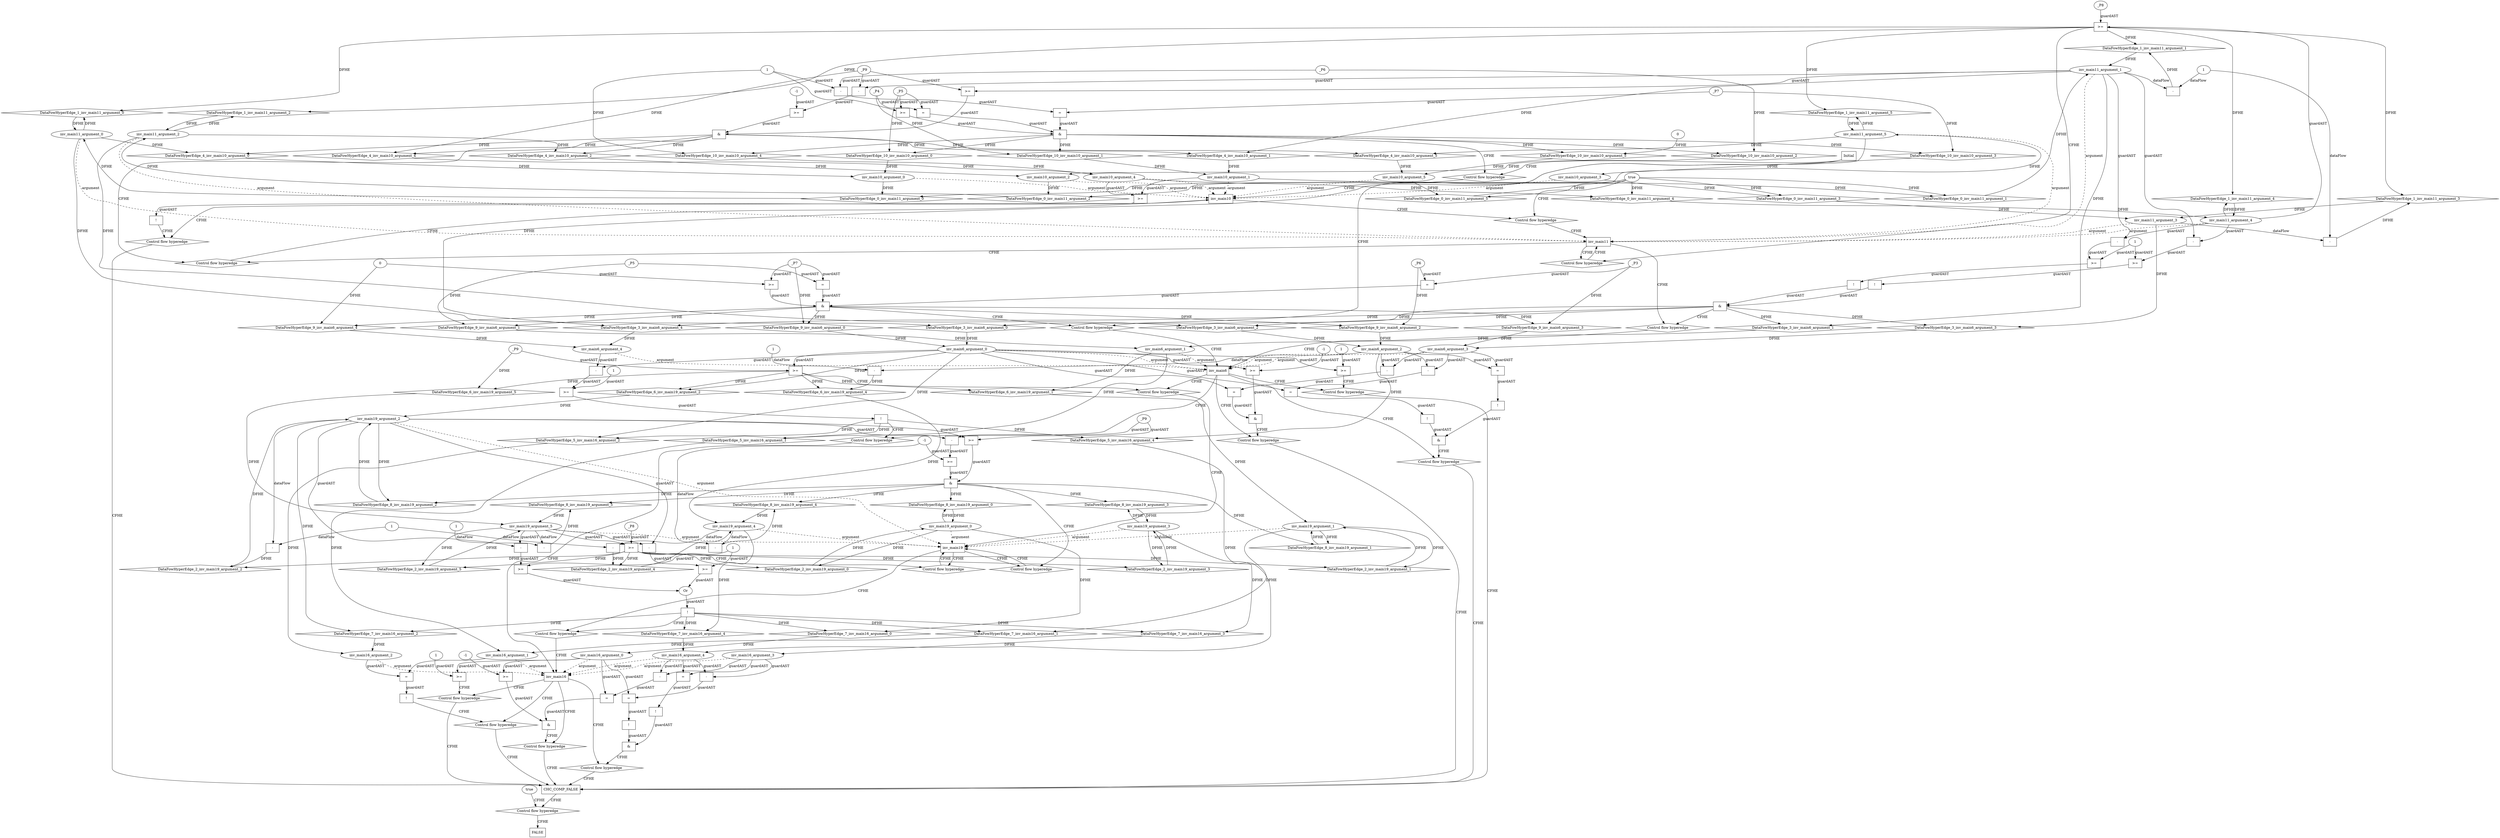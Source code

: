 digraph dag {
"CHC_COMP_FALSE" [label="CHC_COMP_FALSE" nodeName="CHC_COMP_FALSE" class=CONTROL  shape="rect"];
"inv_main10" [label="inv_main10" nodeName="inv_main10" class=CONTROL  shape="rect"];
"inv_main11" [label="inv_main11" nodeName="inv_main11" class=CONTROL  shape="rect"];
"inv_main16" [label="inv_main16" nodeName="inv_main16" class=CONTROL  shape="rect"];
"inv_main19" [label="inv_main19" nodeName="inv_main19" class=CONTROL  shape="rect"];
"inv_main6" [label="inv_main6" nodeName="inv_main6" class=CONTROL  shape="rect"];
FALSE [label="FALSE" nodeName=FALSE class=CONTROL  shape="rect"];
Initial [label="Initial" nodeName=Initial class=CONTROL  shape="rect"];
ControlFowHyperEdge_0 [label="Control flow hyperedge" nodeName=ControlFowHyperEdge_0 class=controlFlowHyperEdge shape="diamond"];
"inv_main10" -> ControlFowHyperEdge_0 [label="CFHE"]
ControlFowHyperEdge_0 -> "inv_main11" [label="CFHE"]
ControlFowHyperEdge_1 [label="Control flow hyperedge" nodeName=ControlFowHyperEdge_1 class=controlFlowHyperEdge shape="diamond"];
"inv_main11" -> ControlFowHyperEdge_1 [label="CFHE"]
ControlFowHyperEdge_1 -> "inv_main11" [label="CFHE"]
ControlFowHyperEdge_2 [label="Control flow hyperedge" nodeName=ControlFowHyperEdge_2 class=controlFlowHyperEdge shape="diamond"];
"inv_main19" -> ControlFowHyperEdge_2 [label="CFHE"]
ControlFowHyperEdge_2 -> "inv_main19" [label="CFHE"]
ControlFowHyperEdge_3 [label="Control flow hyperedge" nodeName=ControlFowHyperEdge_3 class=controlFlowHyperEdge shape="diamond"];
"inv_main11" -> ControlFowHyperEdge_3 [label="CFHE"]
ControlFowHyperEdge_3 -> "inv_main6" [label="CFHE"]
ControlFowHyperEdge_4 [label="Control flow hyperedge" nodeName=ControlFowHyperEdge_4 class=controlFlowHyperEdge shape="diamond"];
"inv_main11" -> ControlFowHyperEdge_4 [label="CFHE"]
ControlFowHyperEdge_4 -> "inv_main10" [label="CFHE"]
ControlFowHyperEdge_5 [label="Control flow hyperedge" nodeName=ControlFowHyperEdge_5 class=controlFlowHyperEdge shape="diamond"];
"inv_main6" -> ControlFowHyperEdge_5 [label="CFHE"]
ControlFowHyperEdge_5 -> "inv_main16" [label="CFHE"]
ControlFowHyperEdge_6 [label="Control flow hyperedge" nodeName=ControlFowHyperEdge_6 class=controlFlowHyperEdge shape="diamond"];
"inv_main6" -> ControlFowHyperEdge_6 [label="CFHE"]
ControlFowHyperEdge_6 -> "inv_main19" [label="CFHE"]
ControlFowHyperEdge_7 [label="Control flow hyperedge" nodeName=ControlFowHyperEdge_7 class=controlFlowHyperEdge shape="diamond"];
"inv_main19" -> ControlFowHyperEdge_7 [label="CFHE"]
ControlFowHyperEdge_7 -> "inv_main16" [label="CFHE"]
ControlFowHyperEdge_8 [label="Control flow hyperedge" nodeName=ControlFowHyperEdge_8 class=controlFlowHyperEdge shape="diamond"];
"inv_main19" -> ControlFowHyperEdge_8 [label="CFHE"]
ControlFowHyperEdge_8 -> "inv_main19" [label="CFHE"]
ControlFowHyperEdge_9 [label="Control flow hyperedge" nodeName=ControlFowHyperEdge_9 class=controlFlowHyperEdge shape="diamond"];
"Initial" -> ControlFowHyperEdge_9 [label="CFHE"]
ControlFowHyperEdge_9 -> "inv_main6" [label="CFHE"]
ControlFowHyperEdge_10 [label="Control flow hyperedge" nodeName=ControlFowHyperEdge_10 class=controlFlowHyperEdge shape="diamond"];
"Initial" -> ControlFowHyperEdge_10 [label="CFHE"]
ControlFowHyperEdge_10 -> "inv_main10" [label="CFHE"]
ControlFowHyperEdge_11 [label="Control flow hyperedge" nodeName=ControlFowHyperEdge_11 class=controlFlowHyperEdge shape="diamond"];
"inv_main10" -> ControlFowHyperEdge_11 [label="CFHE"]
ControlFowHyperEdge_11 -> "CHC_COMP_FALSE" [label="CFHE"]
ControlFowHyperEdge_12 [label="Control flow hyperedge" nodeName=ControlFowHyperEdge_12 class=controlFlowHyperEdge shape="diamond"];
"inv_main6" -> ControlFowHyperEdge_12 [label="CFHE"]
ControlFowHyperEdge_12 -> "CHC_COMP_FALSE" [label="CFHE"]
ControlFowHyperEdge_13 [label="Control flow hyperedge" nodeName=ControlFowHyperEdge_13 class=controlFlowHyperEdge shape="diamond"];
"inv_main6" -> ControlFowHyperEdge_13 [label="CFHE"]
ControlFowHyperEdge_13 -> "CHC_COMP_FALSE" [label="CFHE"]
ControlFowHyperEdge_14 [label="Control flow hyperedge" nodeName=ControlFowHyperEdge_14 class=controlFlowHyperEdge shape="diamond"];
"inv_main6" -> ControlFowHyperEdge_14 [label="CFHE"]
ControlFowHyperEdge_14 -> "CHC_COMP_FALSE" [label="CFHE"]
ControlFowHyperEdge_15 [label="Control flow hyperedge" nodeName=ControlFowHyperEdge_15 class=controlFlowHyperEdge shape="diamond"];
"inv_main16" -> ControlFowHyperEdge_15 [label="CFHE"]
ControlFowHyperEdge_15 -> "CHC_COMP_FALSE" [label="CFHE"]
ControlFowHyperEdge_16 [label="Control flow hyperedge" nodeName=ControlFowHyperEdge_16 class=controlFlowHyperEdge shape="diamond"];
"inv_main16" -> ControlFowHyperEdge_16 [label="CFHE"]
ControlFowHyperEdge_16 -> "CHC_COMP_FALSE" [label="CFHE"]
ControlFowHyperEdge_17 [label="Control flow hyperedge" nodeName=ControlFowHyperEdge_17 class=controlFlowHyperEdge shape="diamond"];
"inv_main16" -> ControlFowHyperEdge_17 [label="CFHE"]
ControlFowHyperEdge_17 -> "CHC_COMP_FALSE" [label="CFHE"]
ControlFowHyperEdge_18 [label="Control flow hyperedge" nodeName=ControlFowHyperEdge_18 class=controlFlowHyperEdge shape="diamond"];
"inv_main16" -> ControlFowHyperEdge_18 [label="CFHE"]
ControlFowHyperEdge_18 -> "CHC_COMP_FALSE" [label="CFHE"]
ControlFowHyperEdge_19 [label="Control flow hyperedge" nodeName=ControlFowHyperEdge_19 class=controlFlowHyperEdge shape="diamond"];
"CHC_COMP_FALSE" -> ControlFowHyperEdge_19 [label="CFHE"]
ControlFowHyperEdge_19 -> "FALSE" [label="CFHE"]
"inv_main11_argument_0" [label="inv_main11_argument_0" nodeName=argument0 class=argument  head="inv_main11" shape="oval"];
"inv_main11_argument_0" -> "inv_main11"[label="argument" style="dashed"]
"inv_main11_argument_1" [label="inv_main11_argument_1" nodeName=argument1 class=argument  head="inv_main11" shape="oval"];
"inv_main11_argument_1" -> "inv_main11"[label="argument" style="dashed"]
"inv_main11_argument_2" [label="inv_main11_argument_2" nodeName=argument2 class=argument  head="inv_main11" shape="oval"];
"inv_main11_argument_2" -> "inv_main11"[label="argument" style="dashed"]
"inv_main11_argument_3" [label="inv_main11_argument_3" nodeName=argument3 class=argument  head="inv_main11" shape="oval"];
"inv_main11_argument_3" -> "inv_main11"[label="argument" style="dashed"]
"inv_main11_argument_4" [label="inv_main11_argument_4" nodeName=argument4 class=argument  head="inv_main11" shape="oval"];
"inv_main11_argument_4" -> "inv_main11"[label="argument" style="dashed"]
"inv_main11_argument_5" [label="inv_main11_argument_5" nodeName=argument5 class=argument  head="inv_main11" shape="oval"];
"inv_main11_argument_5" -> "inv_main11"[label="argument" style="dashed"]
"inv_main10_argument_0" [label="inv_main10_argument_0" nodeName=argument0 class=argument  head="inv_main10" shape="oval"];
"inv_main10_argument_0" -> "inv_main10"[label="argument" style="dashed"]
"inv_main10_argument_1" [label="inv_main10_argument_1" nodeName=argument1 class=argument  head="inv_main10" shape="oval"];
"inv_main10_argument_1" -> "inv_main10"[label="argument" style="dashed"]
"inv_main10_argument_2" [label="inv_main10_argument_2" nodeName=argument2 class=argument  head="inv_main10" shape="oval"];
"inv_main10_argument_2" -> "inv_main10"[label="argument" style="dashed"]
"inv_main10_argument_3" [label="inv_main10_argument_3" nodeName=argument3 class=argument  head="inv_main10" shape="oval"];
"inv_main10_argument_3" -> "inv_main10"[label="argument" style="dashed"]
"inv_main10_argument_4" [label="inv_main10_argument_4" nodeName=argument4 class=argument  head="inv_main10" shape="oval"];
"inv_main10_argument_4" -> "inv_main10"[label="argument" style="dashed"]
"inv_main10_argument_5" [label="inv_main10_argument_5" nodeName=argument5 class=argument  head="inv_main10" shape="oval"];
"inv_main10_argument_5" -> "inv_main10"[label="argument" style="dashed"]
"inv_main19_argument_0" [label="inv_main19_argument_0" nodeName=argument0 class=argument  head="inv_main19" shape="oval"];
"inv_main19_argument_0" -> "inv_main19"[label="argument" style="dashed"]
"inv_main19_argument_1" [label="inv_main19_argument_1" nodeName=argument1 class=argument  head="inv_main19" shape="oval"];
"inv_main19_argument_1" -> "inv_main19"[label="argument" style="dashed"]
"inv_main19_argument_2" [label="inv_main19_argument_2" nodeName=argument2 class=argument  head="inv_main19" shape="oval"];
"inv_main19_argument_2" -> "inv_main19"[label="argument" style="dashed"]
"inv_main19_argument_3" [label="inv_main19_argument_3" nodeName=argument3 class=argument  head="inv_main19" shape="oval"];
"inv_main19_argument_3" -> "inv_main19"[label="argument" style="dashed"]
"inv_main19_argument_4" [label="inv_main19_argument_4" nodeName=argument4 class=argument  head="inv_main19" shape="oval"];
"inv_main19_argument_4" -> "inv_main19"[label="argument" style="dashed"]
"inv_main19_argument_5" [label="inv_main19_argument_5" nodeName=argument5 class=argument  head="inv_main19" shape="oval"];
"inv_main19_argument_5" -> "inv_main19"[label="argument" style="dashed"]
"inv_main6_argument_0" [label="inv_main6_argument_0" nodeName=argument0 class=argument  head="inv_main6" shape="oval"];
"inv_main6_argument_0" -> "inv_main6"[label="argument" style="dashed"]
"inv_main6_argument_1" [label="inv_main6_argument_1" nodeName=argument1 class=argument  head="inv_main6" shape="oval"];
"inv_main6_argument_1" -> "inv_main6"[label="argument" style="dashed"]
"inv_main6_argument_2" [label="inv_main6_argument_2" nodeName=argument2 class=argument  head="inv_main6" shape="oval"];
"inv_main6_argument_2" -> "inv_main6"[label="argument" style="dashed"]
"inv_main6_argument_3" [label="inv_main6_argument_3" nodeName=argument3 class=argument  head="inv_main6" shape="oval"];
"inv_main6_argument_3" -> "inv_main6"[label="argument" style="dashed"]
"inv_main6_argument_4" [label="inv_main6_argument_4" nodeName=argument4 class=argument  head="inv_main6" shape="oval"];
"inv_main6_argument_4" -> "inv_main6"[label="argument" style="dashed"]
"inv_main16_argument_0" [label="inv_main16_argument_0" nodeName=argument0 class=argument  head="inv_main16" shape="oval"];
"inv_main16_argument_0" -> "inv_main16"[label="argument" style="dashed"]
"inv_main16_argument_1" [label="inv_main16_argument_1" nodeName=argument1 class=argument  head="inv_main16" shape="oval"];
"inv_main16_argument_1" -> "inv_main16"[label="argument" style="dashed"]
"inv_main16_argument_2" [label="inv_main16_argument_2" nodeName=argument2 class=argument  head="inv_main16" shape="oval"];
"inv_main16_argument_2" -> "inv_main16"[label="argument" style="dashed"]
"inv_main16_argument_3" [label="inv_main16_argument_3" nodeName=argument3 class=argument  head="inv_main16" shape="oval"];
"inv_main16_argument_3" -> "inv_main16"[label="argument" style="dashed"]
"inv_main16_argument_4" [label="inv_main16_argument_4" nodeName=argument4 class=argument  head="inv_main16" shape="oval"];
"inv_main16_argument_4" -> "inv_main16"[label="argument" style="dashed"]

"xxxinv_main11___inv_main10_0xxxguard_0_node_0" [label="true" nodeName="xxxinv_main11___inv_main10_0xxxguard_0_node_0" class=Constant ];

"xxxinv_main11___inv_main10_0xxxguard_0_node_0" -> "ControlFowHyperEdge_0" [label="CFHE"];
"xxxinv_main11___inv_main11_1xxxguard_0_node_0" [label=">=" nodeName="xxxinv_main11___inv_main11_1xxxguard_0_node_0" class=Operator  shape="rect"];
"xxxinv_main11___inv_main11_1xxxguard_0_node_2" [label="_P8" nodeName="xxxinv_main11___inv_main11_1xxxguard_0_node_2" class=symbolicConstant ];
"inv_main11_argument_4" -> "xxxinv_main11___inv_main11_1xxxguard_0_node_0"[label="guardAST"]
"xxxinv_main11___inv_main11_1xxxguard_0_node_2" -> "xxxinv_main11___inv_main11_1xxxguard_0_node_0"[label="guardAST"]

"xxxinv_main11___inv_main11_1xxxguard_0_node_0" -> "ControlFowHyperEdge_1" [label="CFHE"];
"xxxinv_main11___inv_main11_1xxxdataFlow_0_node_0" [label="-" nodeName="xxxinv_main11___inv_main11_1xxxdataFlow_0_node_0" class= Operator shape="rect"];
"xxxinv_main11___inv_main11_1xxxdataFlow_0_node_2" [label="1" nodeName="xxxinv_main11___inv_main11_1xxxdataFlow_0_node_2" class=IdealInt ];
"inv_main11_argument_1" -> "xxxinv_main11___inv_main11_1xxxdataFlow_0_node_0"[label="dataFlow"]
"xxxinv_main11___inv_main11_1xxxdataFlow_0_node_2" -> "xxxinv_main11___inv_main11_1xxxdataFlow_0_node_0"[label="dataFlow"]

"xxxinv_main11___inv_main11_1xxxdataFlow1_node_0" [label="-" nodeName="xxxinv_main11___inv_main11_1xxxdataFlow1_node_0" class= Operator shape="rect"];
"inv_main11_argument_3" -> "xxxinv_main11___inv_main11_1xxxdataFlow1_node_0"[label="dataFlow"]
"xxxinv_main11___inv_main11_1xxxdataFlow_0_node_2" -> "xxxinv_main11___inv_main11_1xxxdataFlow1_node_0"[label="dataFlow"]

"xxxinv_main19___inv_main19_2xxxguard_0_node_0" [label=">=" nodeName="xxxinv_main19___inv_main19_2xxxguard_0_node_0" class=Operator  shape="rect"];
"xxxinv_main19___inv_main19_2xxxguard_0_node_2" [label="_P8" nodeName="xxxinv_main19___inv_main19_2xxxguard_0_node_2" class=symbolicConstant ];
"inv_main19_argument_5" -> "xxxinv_main19___inv_main19_2xxxguard_0_node_0"[label="guardAST"]
"xxxinv_main19___inv_main19_2xxxguard_0_node_2" -> "xxxinv_main19___inv_main19_2xxxguard_0_node_0"[label="guardAST"]

"xxxinv_main19___inv_main19_2xxxguard_0_node_0" -> "ControlFowHyperEdge_2" [label="CFHE"];
"xxxinv_main19___inv_main19_2xxxdataFlow_0_node_0" [label="-" nodeName="xxxinv_main19___inv_main19_2xxxdataFlow_0_node_0" class= Operator shape="rect"];
"xxxinv_main19___inv_main19_2xxxdataFlow_0_node_2" [label="1" nodeName="xxxinv_main19___inv_main19_2xxxdataFlow_0_node_2" class=IdealInt ];
"inv_main19_argument_2" -> "xxxinv_main19___inv_main19_2xxxdataFlow_0_node_0"[label="dataFlow"]
"xxxinv_main19___inv_main19_2xxxdataFlow_0_node_2" -> "xxxinv_main19___inv_main19_2xxxdataFlow_0_node_0"[label="dataFlow"]

"xxxinv_main19___inv_main19_2xxxdataFlow1_node_0" [label="-" nodeName="xxxinv_main19___inv_main19_2xxxdataFlow1_node_0" class= Operator shape="rect"];
"inv_main19_argument_4" -> "xxxinv_main19___inv_main19_2xxxdataFlow1_node_0"[label="dataFlow"]
"xxxinv_main19___inv_main19_2xxxdataFlow_0_node_2" -> "xxxinv_main19___inv_main19_2xxxdataFlow1_node_0"[label="dataFlow"]

"xxxinv_main6___inv_main11_3xxx_and" [label="&" nodeName="xxxinv_main6___inv_main11_3xxx_and" class=Operator shape="rect"];
"xxxinv_main6___inv_main11_3xxxguard_0_node_0" [label="!" nodeName="xxxinv_main6___inv_main11_3xxxguard_0_node_0" class=Operator shape="rect"];
"xxxinv_main6___inv_main11_3xxxguard_0_node_1" [label=">=" nodeName="xxxinv_main6___inv_main11_3xxxguard_0_node_1" class=Operator  shape="rect"];
"xxxinv_main6___inv_main11_3xxxguard_0_node_2" [label="-" nodeName="xxxinv_main6___inv_main11_3xxxguard_0_node_2" class= Operator shape="rect"];
"xxxinv_main6___inv_main11_3xxxguard_0_node_5" [label="1" nodeName="xxxinv_main6___inv_main11_3xxxguard_0_node_5" class=IdealInt ];
"xxxinv_main6___inv_main11_3xxxguard_0_node_1" -> "xxxinv_main6___inv_main11_3xxxguard_0_node_0"[label="guardAST"]
"xxxinv_main6___inv_main11_3xxxguard_0_node_2" -> "xxxinv_main6___inv_main11_3xxxguard_0_node_1"[label="guardAST"]
"xxxinv_main6___inv_main11_3xxxguard_0_node_5" -> "xxxinv_main6___inv_main11_3xxxguard_0_node_1"[label="guardAST"]
"inv_main11_argument_1" -> "xxxinv_main6___inv_main11_3xxxguard_0_node_2"[label="guardAST"]
"inv_main11_argument_4" -> "xxxinv_main6___inv_main11_3xxxguard_0_node_2"[label="guardAST"]

"xxxinv_main6___inv_main11_3xxxguard_0_node_0" -> "xxxinv_main6___inv_main11_3xxx_and" [label="guardAST"];
"xxxinv_main6___inv_main11_3xxxguard1_node_0" [label="!" nodeName="xxxinv_main6___inv_main11_3xxxguard1_node_0" class=Operator shape="rect"];
"xxxinv_main6___inv_main11_3xxxguard1_node_1" [label=">=" nodeName="xxxinv_main6___inv_main11_3xxxguard1_node_1" class=Operator  shape="rect"];
"xxxinv_main6___inv_main11_3xxxguard1_node_2" [label="-" nodeName="xxxinv_main6___inv_main11_3xxxguard1_node_2" class= Operator shape="rect"];
"xxxinv_main6___inv_main11_3xxxguard1_node_1" -> "xxxinv_main6___inv_main11_3xxxguard1_node_0"[label="guardAST"]
"xxxinv_main6___inv_main11_3xxxguard1_node_2" -> "xxxinv_main6___inv_main11_3xxxguard1_node_1"[label="guardAST"]
"xxxinv_main6___inv_main11_3xxxguard_0_node_5" -> "xxxinv_main6___inv_main11_3xxxguard1_node_1"[label="guardAST"]
"inv_main11_argument_4" -> "xxxinv_main6___inv_main11_3xxxguard1_node_2"[label="guardAST"]
"inv_main11_argument_1" -> "xxxinv_main6___inv_main11_3xxxguard1_node_2"[label="guardAST"]

"xxxinv_main6___inv_main11_3xxxguard1_node_0" -> "xxxinv_main6___inv_main11_3xxx_and" [label="guardAST"];
"xxxinv_main6___inv_main11_3xxx_and" -> "ControlFowHyperEdge_3" [label="CFHE"];
"xxxinv_main10___inv_main11_4xxx_and" [label="&" nodeName="xxxinv_main10___inv_main11_4xxx_and" class=Operator shape="rect"];
"xxxinv_main10___inv_main11_4xxxguard_0_node_0" [label=">=" nodeName="xxxinv_main10___inv_main11_4xxxguard_0_node_0" class=Operator  shape="rect"];
"xxxinv_main10___inv_main11_4xxxguard_0_node_1" [label="-" nodeName="xxxinv_main10___inv_main11_4xxxguard_0_node_1" class= Operator shape="rect"];
"xxxinv_main10___inv_main11_4xxxguard_0_node_4" [label="-1" nodeName="xxxinv_main10___inv_main11_4xxxguard_0_node_4" class=IdealInt ];
"xxxinv_main10___inv_main11_4xxxguard_0_node_1" -> "xxxinv_main10___inv_main11_4xxxguard_0_node_0"[label="guardAST"]
"xxxinv_main10___inv_main11_4xxxguard_0_node_4" -> "xxxinv_main10___inv_main11_4xxxguard_0_node_0"[label="guardAST"]
"inv_main11_argument_1" -> "xxxinv_main10___inv_main11_4xxxguard_0_node_1"[label="guardAST"]
"xxxinv_main10___inv_main11_4xxxdataFlow_0_node_0" -> "xxxinv_main10___inv_main11_4xxxguard_0_node_1"[label="guardAST"]

"xxxinv_main10___inv_main11_4xxxguard_0_node_0" -> "xxxinv_main10___inv_main11_4xxx_and" [label="guardAST"];
"xxxinv_main10___inv_main11_4xxxguard1_node_0" [label=">=" nodeName="xxxinv_main10___inv_main11_4xxxguard1_node_0" class=Operator  shape="rect"];
"inv_main11_argument_1" -> "xxxinv_main10___inv_main11_4xxxguard1_node_0"[label="guardAST"]
"xxxinv_main10___inv_main11_4xxxdataFlow_0_node_0" -> "xxxinv_main10___inv_main11_4xxxguard1_node_0"[label="guardAST"]

"xxxinv_main10___inv_main11_4xxxguard1_node_0" -> "xxxinv_main10___inv_main11_4xxx_and" [label="guardAST"];
"xxxinv_main10___inv_main11_4xxx_and" -> "ControlFowHyperEdge_4" [label="CFHE"];
"xxxinv_main10___inv_main11_4xxxdataFlow_0_node_0" [label="_P9" nodeName="xxxinv_main10___inv_main11_4xxxdataFlow_0_node_0" class=symbolicConstant ];

"xxxinv_main16___inv_main6_5xxxguard_0_node_0" [label="!" nodeName="xxxinv_main16___inv_main6_5xxxguard_0_node_0" class=Operator shape="rect"];
"xxxinv_main16___inv_main6_5xxxguard_0_node_1" [label=">=" nodeName="xxxinv_main16___inv_main6_5xxxguard_0_node_1" class=Operator  shape="rect"];
"xxxinv_main16___inv_main6_5xxxguard_0_node_2" [label="-" nodeName="xxxinv_main16___inv_main6_5xxxguard_0_node_2" class= Operator shape="rect"];
"xxxinv_main16___inv_main6_5xxxguard_0_node_5" [label="1" nodeName="xxxinv_main16___inv_main6_5xxxguard_0_node_5" class=IdealInt ];
"xxxinv_main16___inv_main6_5xxxguard_0_node_1" -> "xxxinv_main16___inv_main6_5xxxguard_0_node_0"[label="guardAST"]
"xxxinv_main16___inv_main6_5xxxguard_0_node_2" -> "xxxinv_main16___inv_main6_5xxxguard_0_node_1"[label="guardAST"]
"xxxinv_main16___inv_main6_5xxxguard_0_node_5" -> "xxxinv_main16___inv_main6_5xxxguard_0_node_1"[label="guardAST"]
"inv_main6_argument_0" -> "xxxinv_main16___inv_main6_5xxxguard_0_node_2"[label="guardAST"]
"inv_main6_argument_4" -> "xxxinv_main16___inv_main6_5xxxguard_0_node_2"[label="guardAST"]

"xxxinv_main16___inv_main6_5xxxguard_0_node_0" -> "ControlFowHyperEdge_5" [label="CFHE"];


"xxxinv_main19___inv_main6_6xxxguard_0_node_0" [label=">=" nodeName="xxxinv_main19___inv_main6_6xxxguard_0_node_0" class=Operator  shape="rect"];
"inv_main6_argument_0" -> "xxxinv_main19___inv_main6_6xxxguard_0_node_0"[label="guardAST"]
"xxxinv_main19___inv_main6_6xxxdataFlow2_node_0" -> "xxxinv_main19___inv_main6_6xxxguard_0_node_0"[label="guardAST"]

"xxxinv_main19___inv_main6_6xxxguard_0_node_0" -> "ControlFowHyperEdge_6" [label="CFHE"];

"xxxinv_main19___inv_main6_6xxxdataFlow1_node_0" [label="-" nodeName="xxxinv_main19___inv_main6_6xxxdataFlow1_node_0" class= Operator shape="rect"];
"xxxinv_main19___inv_main6_6xxxdataFlow1_node_2" [label="1" nodeName="xxxinv_main19___inv_main6_6xxxdataFlow1_node_2" class=IdealInt ];
"inv_main6_argument_2" -> "xxxinv_main19___inv_main6_6xxxdataFlow1_node_0"[label="dataFlow"]
"xxxinv_main19___inv_main6_6xxxdataFlow1_node_2" -> "xxxinv_main19___inv_main6_6xxxdataFlow1_node_0"[label="dataFlow"]

"xxxinv_main19___inv_main6_6xxxdataFlow2_node_0" [label="_P9" nodeName="xxxinv_main19___inv_main6_6xxxdataFlow2_node_0" class=symbolicConstant ];

"xxxinv_main16___inv_main19_7xxxguard_0_node_0" [label="!" nodeName="xxxinv_main16___inv_main19_7xxxguard_0_node_0" class=Operator shape="rect"];
"xxxinv_main16___inv_main19_7xxxguard_0_node_1" [label="Or" nodeName="xxxinv_main16___inv_main19_7xxxguard_0_node_1" class=Operator ];
"xxxinv_main16___inv_main19_7xxxguard_0_node_2" [label=">=" nodeName="xxxinv_main16___inv_main19_7xxxguard_0_node_2" class=Operator  shape="rect"];
"xxxinv_main16___inv_main19_7xxxguard_0_node_3" [label="-" nodeName="xxxinv_main16___inv_main19_7xxxguard_0_node_3" class= Operator shape="rect"];
"xxxinv_main16___inv_main19_7xxxguard_0_node_6" [label="1" nodeName="xxxinv_main16___inv_main19_7xxxguard_0_node_6" class=IdealInt ];
"xxxinv_main16___inv_main19_7xxxguard_0_node_7" [label=">=" nodeName="xxxinv_main16___inv_main19_7xxxguard_0_node_7" class=Operator  shape="rect"];
"xxxinv_main16___inv_main19_7xxxguard_0_node_8" [label="-" nodeName="xxxinv_main16___inv_main19_7xxxguard_0_node_8" class= Operator shape="rect"];
"xxxinv_main16___inv_main19_7xxxguard_0_node_1" -> "xxxinv_main16___inv_main19_7xxxguard_0_node_0"[label="guardAST"]
"xxxinv_main16___inv_main19_7xxxguard_0_node_2" -> "xxxinv_main16___inv_main19_7xxxguard_0_node_1"[label="guardAST"]
"xxxinv_main16___inv_main19_7xxxguard_0_node_7" -> "xxxinv_main16___inv_main19_7xxxguard_0_node_1"[label="guardAST"]
"xxxinv_main16___inv_main19_7xxxguard_0_node_3" -> "xxxinv_main16___inv_main19_7xxxguard_0_node_2"[label="guardAST"]
"xxxinv_main16___inv_main19_7xxxguard_0_node_6" -> "xxxinv_main16___inv_main19_7xxxguard_0_node_2"[label="guardAST"]
"inv_main19_argument_2" -> "xxxinv_main16___inv_main19_7xxxguard_0_node_3"[label="guardAST"]
"inv_main19_argument_5" -> "xxxinv_main16___inv_main19_7xxxguard_0_node_3"[label="guardAST"]
"xxxinv_main16___inv_main19_7xxxguard_0_node_8" -> "xxxinv_main16___inv_main19_7xxxguard_0_node_7"[label="guardAST"]
"xxxinv_main16___inv_main19_7xxxguard_0_node_6" -> "xxxinv_main16___inv_main19_7xxxguard_0_node_7"[label="guardAST"]
"inv_main19_argument_5" -> "xxxinv_main16___inv_main19_7xxxguard_0_node_8"[label="guardAST"]
"inv_main19_argument_2" -> "xxxinv_main16___inv_main19_7xxxguard_0_node_8"[label="guardAST"]

"xxxinv_main16___inv_main19_7xxxguard_0_node_0" -> "ControlFowHyperEdge_7" [label="CFHE"];
"xxxinv_main19___inv_main19_8xxx_and" [label="&" nodeName="xxxinv_main19___inv_main19_8xxx_and" class=Operator shape="rect"];
"xxxinv_main19___inv_main19_8xxxguard_0_node_0" [label=">=" nodeName="xxxinv_main19___inv_main19_8xxxguard_0_node_0" class=Operator  shape="rect"];
"xxxinv_main19___inv_main19_8xxxguard_0_node_1" [label="-" nodeName="xxxinv_main19___inv_main19_8xxxguard_0_node_1" class= Operator shape="rect"];
"xxxinv_main19___inv_main19_8xxxguard_0_node_3" [label="_P9" nodeName="xxxinv_main19___inv_main19_8xxxguard_0_node_3" class=symbolicConstant ];
"xxxinv_main19___inv_main19_8xxxguard_0_node_1" -> "xxxinv_main19___inv_main19_8xxxguard_0_node_0"[label="guardAST"]
"xxxinv_main19___inv_main19_8xxxdataFlow1_node_2" -> "xxxinv_main19___inv_main19_8xxxguard_0_node_0"[label="guardAST"]
"inv_main19_argument_2" -> "xxxinv_main19___inv_main19_8xxxguard_0_node_1"[label="guardAST"]
"xxxinv_main19___inv_main19_8xxxguard_0_node_3" -> "xxxinv_main19___inv_main19_8xxxguard_0_node_1"[label="guardAST"]

"xxxinv_main19___inv_main19_8xxxguard_0_node_0" -> "xxxinv_main19___inv_main19_8xxx_and" [label="guardAST"];
"xxxinv_main19___inv_main19_8xxxguard1_node_0" [label=">=" nodeName="xxxinv_main19___inv_main19_8xxxguard1_node_0" class=Operator  shape="rect"];
"inv_main19_argument_2" -> "xxxinv_main19___inv_main19_8xxxguard1_node_0"[label="guardAST"]
"xxxinv_main19___inv_main19_8xxxguard_0_node_3" -> "xxxinv_main19___inv_main19_8xxxguard1_node_0"[label="guardAST"]

"xxxinv_main19___inv_main19_8xxxguard1_node_0" -> "xxxinv_main19___inv_main19_8xxx_and" [label="guardAST"];
"xxxinv_main19___inv_main19_8xxx_and" -> "ControlFowHyperEdge_8" [label="CFHE"];
"xxxinv_main19___inv_main19_8xxxdataFlow_0_node_0" [label="-" nodeName="xxxinv_main19___inv_main19_8xxxdataFlow_0_node_0" class= Operator shape="rect"];
"xxxinv_main19___inv_main19_8xxxdataFlow_0_node_2" [label="1" nodeName="xxxinv_main19___inv_main19_8xxxdataFlow_0_node_2" class=IdealInt ];
"inv_main19_argument_5" -> "xxxinv_main19___inv_main19_8xxxdataFlow_0_node_0"[label="dataFlow"]
"xxxinv_main19___inv_main19_8xxxdataFlow_0_node_2" -> "xxxinv_main19___inv_main19_8xxxdataFlow_0_node_0"[label="dataFlow"]

"xxxinv_main19___inv_main19_8xxxdataFlow1_node_0" [label="-" nodeName="xxxinv_main19___inv_main19_8xxxdataFlow1_node_0" class= Operator shape="rect"];
"xxxinv_main19___inv_main19_8xxxdataFlow1_node_2" [label="-1" nodeName="xxxinv_main19___inv_main19_8xxxdataFlow1_node_2" class=IdealInt ];
"inv_main19_argument_4" -> "xxxinv_main19___inv_main19_8xxxdataFlow1_node_0"[label="dataFlow"]
"xxxinv_main19___inv_main19_8xxxdataFlow1_node_2" -> "xxxinv_main19___inv_main19_8xxxdataFlow1_node_0"[label="dataFlow"]

"xxxinv_main6___Initial_9xxx_and" [label="&" nodeName="xxxinv_main6___Initial_9xxx_and" class=Operator shape="rect"];
"xxxinv_main6___Initial_9xxxguard_0_node_0" [label=">=" nodeName="xxxinv_main6___Initial_9xxxguard_0_node_0" class=Operator  shape="rect"];
"xxxinv_main6___Initial_9xxxdataFlow3_node_0" -> "xxxinv_main6___Initial_9xxxguard_0_node_0"[label="guardAST"]
"xxxinv_main6___Initial_9xxxdataFlow1_node_0" -> "xxxinv_main6___Initial_9xxxguard_0_node_0"[label="guardAST"]

"xxxinv_main6___Initial_9xxxguard_0_node_0" -> "xxxinv_main6___Initial_9xxx_and" [label="guardAST"];
"xxxinv_main6___Initial_9xxxguard1_node_0" [label="=" nodeName="xxxinv_main6___Initial_9xxxguard1_node_0" class=Operator  shape="rect"];
"xxxinv_main6___Initial_9xxxdataFlow2_node_0" -> "xxxinv_main6___Initial_9xxxguard1_node_0"[label="guardAST"]
"xxxinv_main6___Initial_9xxxdataFlow4_node_0" -> "xxxinv_main6___Initial_9xxxguard1_node_0"[label="guardAST"]

"xxxinv_main6___Initial_9xxxguard1_node_0" -> "xxxinv_main6___Initial_9xxx_and" [label="guardAST"];
"xxxinv_main6___Initial_9xxxguard2_node_0" [label="=" nodeName="xxxinv_main6___Initial_9xxxguard2_node_0" class=Operator  shape="rect"];
"xxxinv_main6___Initial_9xxxdataFlow_0_node_0" -> "xxxinv_main6___Initial_9xxxguard2_node_0"[label="guardAST"]
"xxxinv_main6___Initial_9xxxdataFlow1_node_0" -> "xxxinv_main6___Initial_9xxxguard2_node_0"[label="guardAST"]

"xxxinv_main6___Initial_9xxxguard2_node_0" -> "xxxinv_main6___Initial_9xxx_and" [label="guardAST"];
"xxxinv_main6___Initial_9xxx_and" -> "ControlFowHyperEdge_9" [label="CFHE"];
"xxxinv_main6___Initial_9xxxdataFlow_0_node_0" [label="_P5" nodeName="xxxinv_main6___Initial_9xxxdataFlow_0_node_0" class=symbolicConstant ];

"xxxinv_main6___Initial_9xxxdataFlow1_node_0" [label="_P7" nodeName="xxxinv_main6___Initial_9xxxdataFlow1_node_0" class=symbolicConstant ];

"xxxinv_main6___Initial_9xxxdataFlow2_node_0" [label="_P3" nodeName="xxxinv_main6___Initial_9xxxdataFlow2_node_0" class=symbolicConstant ];

"xxxinv_main6___Initial_9xxxdataFlow3_node_0" [label="0" nodeName="xxxinv_main6___Initial_9xxxdataFlow3_node_0" class=IdealInt ];

"xxxinv_main6___Initial_9xxxdataFlow4_node_0" [label="_P6" nodeName="xxxinv_main6___Initial_9xxxdataFlow4_node_0" class=symbolicConstant ];

"xxxinv_main10___Initial_10xxx_and" [label="&" nodeName="xxxinv_main10___Initial_10xxx_and" class=Operator shape="rect"];
"xxxinv_main10___Initial_10xxxguard_0_node_0" [label=">=" nodeName="xxxinv_main10___Initial_10xxxguard_0_node_0" class=Operator  shape="rect"];
"xxxinv_main10___Initial_10xxxdataFlow_0_node_0" -> "xxxinv_main10___Initial_10xxxguard_0_node_0"[label="guardAST"]
"xxxinv_main10___Initial_10xxxdataFlow4_node_0" -> "xxxinv_main10___Initial_10xxxguard_0_node_0"[label="guardAST"]

"xxxinv_main10___Initial_10xxxguard_0_node_0" -> "xxxinv_main10___Initial_10xxx_and" [label="guardAST"];
"xxxinv_main10___Initial_10xxxguard1_node_0" [label="=" nodeName="xxxinv_main10___Initial_10xxxguard1_node_0" class=Operator  shape="rect"];
"xxxinv_main10___Initial_10xxxdataFlow3_node_0" -> "xxxinv_main10___Initial_10xxxguard1_node_0"[label="guardAST"]
"xxxinv_main10___Initial_10xxxdataFlow_0_node_0" -> "xxxinv_main10___Initial_10xxxguard1_node_0"[label="guardAST"]

"xxxinv_main10___Initial_10xxxguard1_node_0" -> "xxxinv_main10___Initial_10xxx_and" [label="guardAST"];
"xxxinv_main10___Initial_10xxxguard2_node_0" [label="=" nodeName="xxxinv_main10___Initial_10xxxguard2_node_0" class=Operator  shape="rect"];
"xxxinv_main10___Initial_10xxxguard2_node_2" [label="-" nodeName="xxxinv_main10___Initial_10xxxguard2_node_2" class= Operator shape="rect"];
"xxxinv_main10___Initial_10xxxdataFlow5_node_0" -> "xxxinv_main10___Initial_10xxxguard2_node_0"[label="guardAST"]
"xxxinv_main10___Initial_10xxxguard2_node_2" -> "xxxinv_main10___Initial_10xxxguard2_node_0"[label="guardAST"]
"xxxinv_main10___Initial_10xxxdataFlow1_node_0" -> "xxxinv_main10___Initial_10xxxguard2_node_2"[label="guardAST"]
"xxxinv_main10___Initial_10xxxdataFlow4_node_0" -> "xxxinv_main10___Initial_10xxxguard2_node_2"[label="guardAST"]

"xxxinv_main10___Initial_10xxxguard2_node_0" -> "xxxinv_main10___Initial_10xxx_and" [label="guardAST"];
"xxxinv_main10___Initial_10xxx_and" -> "ControlFowHyperEdge_10" [label="CFHE"];
"xxxinv_main10___Initial_10xxxdataFlow_0_node_0" [label="_P5" nodeName="xxxinv_main10___Initial_10xxxdataFlow_0_node_0" class=symbolicConstant ];

"xxxinv_main10___Initial_10xxxdataFlow1_node_0" [label="_P6" nodeName="xxxinv_main10___Initial_10xxxdataFlow1_node_0" class=symbolicConstant ];

"xxxinv_main10___Initial_10xxxdataFlow2_node_0" [label="0" nodeName="xxxinv_main10___Initial_10xxxdataFlow2_node_0" class=IdealInt ];

"xxxinv_main10___Initial_10xxxdataFlow3_node_0" [label="_P4" nodeName="xxxinv_main10___Initial_10xxxdataFlow3_node_0" class=symbolicConstant ];

"xxxinv_main10___Initial_10xxxdataFlow4_node_0" [label="1" nodeName="xxxinv_main10___Initial_10xxxdataFlow4_node_0" class=IdealInt ];

"xxxinv_main10___Initial_10xxxdataFlow5_node_0" [label="_P7" nodeName="xxxinv_main10___Initial_10xxxdataFlow5_node_0" class=symbolicConstant ];

"xxxCHC_COMP_FALSE___inv_main10_11xxxguard_0_node_0" [label="!" nodeName="xxxCHC_COMP_FALSE___inv_main10_11xxxguard_0_node_0" class=Operator shape="rect"];
"xxxCHC_COMP_FALSE___inv_main10_11xxxguard_0_node_1" [label=">=" nodeName="xxxCHC_COMP_FALSE___inv_main10_11xxxguard_0_node_1" class=Operator  shape="rect"];
"xxxCHC_COMP_FALSE___inv_main10_11xxxguard_0_node_1" -> "xxxCHC_COMP_FALSE___inv_main10_11xxxguard_0_node_0"[label="guardAST"]
"inv_main10_argument_1" -> "xxxCHC_COMP_FALSE___inv_main10_11xxxguard_0_node_1"[label="guardAST"]
"inv_main10_argument_4" -> "xxxCHC_COMP_FALSE___inv_main10_11xxxguard_0_node_1"[label="guardAST"]

"xxxCHC_COMP_FALSE___inv_main10_11xxxguard_0_node_0" -> "ControlFowHyperEdge_11" [label="CFHE"];
"xxxCHC_COMP_FALSE___inv_main6_12xxx_and" [label="&" nodeName="xxxCHC_COMP_FALSE___inv_main6_12xxx_and" class=Operator shape="rect"];
"xxxCHC_COMP_FALSE___inv_main6_12xxxguard_0_node_0" [label="=" nodeName="xxxCHC_COMP_FALSE___inv_main6_12xxxguard_0_node_0" class=Operator  shape="rect"];
"xxxCHC_COMP_FALSE___inv_main6_12xxxguard_0_node_1" [label="-" nodeName="xxxCHC_COMP_FALSE___inv_main6_12xxxguard_0_node_1" class= Operator shape="rect"];
"xxxCHC_COMP_FALSE___inv_main6_12xxxguard_0_node_1" -> "xxxCHC_COMP_FALSE___inv_main6_12xxxguard_0_node_0"[label="guardAST"]
"inv_main6_argument_0" -> "xxxCHC_COMP_FALSE___inv_main6_12xxxguard_0_node_0"[label="guardAST"]
"inv_main6_argument_2" -> "xxxCHC_COMP_FALSE___inv_main6_12xxxguard_0_node_1"[label="guardAST"]
"inv_main6_argument_3" -> "xxxCHC_COMP_FALSE___inv_main6_12xxxguard_0_node_1"[label="guardAST"]

"xxxCHC_COMP_FALSE___inv_main6_12xxxguard_0_node_0" -> "xxxCHC_COMP_FALSE___inv_main6_12xxx_and" [label="guardAST"];
"xxxCHC_COMP_FALSE___inv_main6_12xxxguard1_node_0" [label=">=" nodeName="xxxCHC_COMP_FALSE___inv_main6_12xxxguard1_node_0" class=Operator  shape="rect"];
"xxxCHC_COMP_FALSE___inv_main6_12xxxguard1_node_1" [label="-1" nodeName="xxxCHC_COMP_FALSE___inv_main6_12xxxguard1_node_1" class=IdealInt ];
"xxxCHC_COMP_FALSE___inv_main6_12xxxguard1_node_1" -> "xxxCHC_COMP_FALSE___inv_main6_12xxxguard1_node_0"[label="guardAST"]
"inv_main6_argument_0" -> "xxxCHC_COMP_FALSE___inv_main6_12xxxguard1_node_0"[label="guardAST"]

"xxxCHC_COMP_FALSE___inv_main6_12xxxguard1_node_0" -> "xxxCHC_COMP_FALSE___inv_main6_12xxx_and" [label="guardAST"];
"xxxCHC_COMP_FALSE___inv_main6_12xxx_and" -> "ControlFowHyperEdge_12" [label="CFHE"];
"xxxCHC_COMP_FALSE___inv_main6_13xxxguard_0_node_0" [label=">=" nodeName="xxxCHC_COMP_FALSE___inv_main6_13xxxguard_0_node_0" class=Operator  shape="rect"];
"xxxCHC_COMP_FALSE___inv_main6_13xxxguard_0_node_2" [label="1" nodeName="xxxCHC_COMP_FALSE___inv_main6_13xxxguard_0_node_2" class=IdealInt ];
"inv_main6_argument_0" -> "xxxCHC_COMP_FALSE___inv_main6_13xxxguard_0_node_0"[label="guardAST"]
"xxxCHC_COMP_FALSE___inv_main6_13xxxguard_0_node_2" -> "xxxCHC_COMP_FALSE___inv_main6_13xxxguard_0_node_0"[label="guardAST"]

"xxxCHC_COMP_FALSE___inv_main6_13xxxguard_0_node_0" -> "ControlFowHyperEdge_13" [label="CFHE"];
"xxxCHC_COMP_FALSE___inv_main6_14xxx_and" [label="&" nodeName="xxxCHC_COMP_FALSE___inv_main6_14xxx_and" class=Operator shape="rect"];
"xxxCHC_COMP_FALSE___inv_main6_14xxxguard_0_node_0" [label="!" nodeName="xxxCHC_COMP_FALSE___inv_main6_14xxxguard_0_node_0" class=Operator shape="rect"];
"xxxCHC_COMP_FALSE___inv_main6_14xxxguard_0_node_1" [label="=" nodeName="xxxCHC_COMP_FALSE___inv_main6_14xxxguard_0_node_1" class=Operator  shape="rect"];
"xxxCHC_COMP_FALSE___inv_main6_14xxxguard_0_node_2" [label="-" nodeName="xxxCHC_COMP_FALSE___inv_main6_14xxxguard_0_node_2" class= Operator shape="rect"];
"xxxCHC_COMP_FALSE___inv_main6_14xxxguard_0_node_1" -> "xxxCHC_COMP_FALSE___inv_main6_14xxxguard_0_node_0"[label="guardAST"]
"xxxCHC_COMP_FALSE___inv_main6_14xxxguard_0_node_2" -> "xxxCHC_COMP_FALSE___inv_main6_14xxxguard_0_node_1"[label="guardAST"]
"inv_main6_argument_0" -> "xxxCHC_COMP_FALSE___inv_main6_14xxxguard_0_node_1"[label="guardAST"]
"inv_main6_argument_2" -> "xxxCHC_COMP_FALSE___inv_main6_14xxxguard_0_node_2"[label="guardAST"]
"inv_main6_argument_3" -> "xxxCHC_COMP_FALSE___inv_main6_14xxxguard_0_node_2"[label="guardAST"]

"xxxCHC_COMP_FALSE___inv_main6_14xxxguard_0_node_0" -> "xxxCHC_COMP_FALSE___inv_main6_14xxx_and" [label="guardAST"];
"xxxCHC_COMP_FALSE___inv_main6_14xxxguard1_node_0" [label="!" nodeName="xxxCHC_COMP_FALSE___inv_main6_14xxxguard1_node_0" class=Operator shape="rect"];
"xxxCHC_COMP_FALSE___inv_main6_14xxxguard1_node_1" [label="=" nodeName="xxxCHC_COMP_FALSE___inv_main6_14xxxguard1_node_1" class=Operator  shape="rect"];
"xxxCHC_COMP_FALSE___inv_main6_14xxxguard1_node_1" -> "xxxCHC_COMP_FALSE___inv_main6_14xxxguard1_node_0"[label="guardAST"]
"inv_main6_argument_2" -> "xxxCHC_COMP_FALSE___inv_main6_14xxxguard1_node_1"[label="guardAST"]
"inv_main6_argument_3" -> "xxxCHC_COMP_FALSE___inv_main6_14xxxguard1_node_1"[label="guardAST"]

"xxxCHC_COMP_FALSE___inv_main6_14xxxguard1_node_0" -> "xxxCHC_COMP_FALSE___inv_main6_14xxx_and" [label="guardAST"];
"xxxCHC_COMP_FALSE___inv_main6_14xxx_and" -> "ControlFowHyperEdge_14" [label="CFHE"];
"xxxCHC_COMP_FALSE___inv_main16_15xxx_and" [label="&" nodeName="xxxCHC_COMP_FALSE___inv_main16_15xxx_and" class=Operator shape="rect"];
"xxxCHC_COMP_FALSE___inv_main16_15xxxguard_0_node_0" [label="=" nodeName="xxxCHC_COMP_FALSE___inv_main16_15xxxguard_0_node_0" class=Operator  shape="rect"];
"xxxCHC_COMP_FALSE___inv_main16_15xxxguard_0_node_1" [label="-" nodeName="xxxCHC_COMP_FALSE___inv_main16_15xxxguard_0_node_1" class= Operator shape="rect"];
"xxxCHC_COMP_FALSE___inv_main16_15xxxguard_0_node_1" -> "xxxCHC_COMP_FALSE___inv_main16_15xxxguard_0_node_0"[label="guardAST"]
"inv_main16_argument_0" -> "xxxCHC_COMP_FALSE___inv_main16_15xxxguard_0_node_0"[label="guardAST"]
"inv_main16_argument_3" -> "xxxCHC_COMP_FALSE___inv_main16_15xxxguard_0_node_1"[label="guardAST"]
"inv_main16_argument_4" -> "xxxCHC_COMP_FALSE___inv_main16_15xxxguard_0_node_1"[label="guardAST"]

"xxxCHC_COMP_FALSE___inv_main16_15xxxguard_0_node_0" -> "xxxCHC_COMP_FALSE___inv_main16_15xxx_and" [label="guardAST"];
"xxxCHC_COMP_FALSE___inv_main16_15xxxguard1_node_0" [label=">=" nodeName="xxxCHC_COMP_FALSE___inv_main16_15xxxguard1_node_0" class=Operator  shape="rect"];
"xxxCHC_COMP_FALSE___inv_main16_15xxxguard1_node_1" [label="-1" nodeName="xxxCHC_COMP_FALSE___inv_main16_15xxxguard1_node_1" class=IdealInt ];
"xxxCHC_COMP_FALSE___inv_main16_15xxxguard1_node_1" -> "xxxCHC_COMP_FALSE___inv_main16_15xxxguard1_node_0"[label="guardAST"]
"inv_main16_argument_0" -> "xxxCHC_COMP_FALSE___inv_main16_15xxxguard1_node_0"[label="guardAST"]

"xxxCHC_COMP_FALSE___inv_main16_15xxxguard1_node_0" -> "xxxCHC_COMP_FALSE___inv_main16_15xxx_and" [label="guardAST"];
"xxxCHC_COMP_FALSE___inv_main16_15xxx_and" -> "ControlFowHyperEdge_15" [label="CFHE"];
"xxxCHC_COMP_FALSE___inv_main16_16xxxguard_0_node_0" [label=">=" nodeName="xxxCHC_COMP_FALSE___inv_main16_16xxxguard_0_node_0" class=Operator  shape="rect"];
"xxxCHC_COMP_FALSE___inv_main16_16xxxguard_0_node_2" [label="1" nodeName="xxxCHC_COMP_FALSE___inv_main16_16xxxguard_0_node_2" class=IdealInt ];
"inv_main16_argument_0" -> "xxxCHC_COMP_FALSE___inv_main16_16xxxguard_0_node_0"[label="guardAST"]
"xxxCHC_COMP_FALSE___inv_main16_16xxxguard_0_node_2" -> "xxxCHC_COMP_FALSE___inv_main16_16xxxguard_0_node_0"[label="guardAST"]

"xxxCHC_COMP_FALSE___inv_main16_16xxxguard_0_node_0" -> "ControlFowHyperEdge_16" [label="CFHE"];
"xxxCHC_COMP_FALSE___inv_main16_17xxx_and" [label="&" nodeName="xxxCHC_COMP_FALSE___inv_main16_17xxx_and" class=Operator shape="rect"];
"xxxCHC_COMP_FALSE___inv_main16_17xxxguard_0_node_0" [label="!" nodeName="xxxCHC_COMP_FALSE___inv_main16_17xxxguard_0_node_0" class=Operator shape="rect"];
"xxxCHC_COMP_FALSE___inv_main16_17xxxguard_0_node_1" [label="=" nodeName="xxxCHC_COMP_FALSE___inv_main16_17xxxguard_0_node_1" class=Operator  shape="rect"];
"xxxCHC_COMP_FALSE___inv_main16_17xxxguard_0_node_2" [label="-" nodeName="xxxCHC_COMP_FALSE___inv_main16_17xxxguard_0_node_2" class= Operator shape="rect"];
"xxxCHC_COMP_FALSE___inv_main16_17xxxguard_0_node_1" -> "xxxCHC_COMP_FALSE___inv_main16_17xxxguard_0_node_0"[label="guardAST"]
"xxxCHC_COMP_FALSE___inv_main16_17xxxguard_0_node_2" -> "xxxCHC_COMP_FALSE___inv_main16_17xxxguard_0_node_1"[label="guardAST"]
"inv_main16_argument_0" -> "xxxCHC_COMP_FALSE___inv_main16_17xxxguard_0_node_1"[label="guardAST"]
"inv_main16_argument_3" -> "xxxCHC_COMP_FALSE___inv_main16_17xxxguard_0_node_2"[label="guardAST"]
"inv_main16_argument_4" -> "xxxCHC_COMP_FALSE___inv_main16_17xxxguard_0_node_2"[label="guardAST"]

"xxxCHC_COMP_FALSE___inv_main16_17xxxguard_0_node_0" -> "xxxCHC_COMP_FALSE___inv_main16_17xxx_and" [label="guardAST"];
"xxxCHC_COMP_FALSE___inv_main16_17xxxguard1_node_0" [label="!" nodeName="xxxCHC_COMP_FALSE___inv_main16_17xxxguard1_node_0" class=Operator shape="rect"];
"xxxCHC_COMP_FALSE___inv_main16_17xxxguard1_node_1" [label="=" nodeName="xxxCHC_COMP_FALSE___inv_main16_17xxxguard1_node_1" class=Operator  shape="rect"];
"xxxCHC_COMP_FALSE___inv_main16_17xxxguard1_node_1" -> "xxxCHC_COMP_FALSE___inv_main16_17xxxguard1_node_0"[label="guardAST"]
"inv_main16_argument_3" -> "xxxCHC_COMP_FALSE___inv_main16_17xxxguard1_node_1"[label="guardAST"]
"inv_main16_argument_4" -> "xxxCHC_COMP_FALSE___inv_main16_17xxxguard1_node_1"[label="guardAST"]

"xxxCHC_COMP_FALSE___inv_main16_17xxxguard1_node_0" -> "xxxCHC_COMP_FALSE___inv_main16_17xxx_and" [label="guardAST"];
"xxxCHC_COMP_FALSE___inv_main16_17xxx_and" -> "ControlFowHyperEdge_17" [label="CFHE"];
"xxxCHC_COMP_FALSE___inv_main16_18xxxguard_0_node_0" [label="!" nodeName="xxxCHC_COMP_FALSE___inv_main16_18xxxguard_0_node_0" class=Operator shape="rect"];
"xxxCHC_COMP_FALSE___inv_main16_18xxxguard_0_node_1" [label="=" nodeName="xxxCHC_COMP_FALSE___inv_main16_18xxxguard_0_node_1" class=Operator  shape="rect"];
"xxxCHC_COMP_FALSE___inv_main16_18xxxguard_0_node_1" -> "xxxCHC_COMP_FALSE___inv_main16_18xxxguard_0_node_0"[label="guardAST"]
"inv_main16_argument_1" -> "xxxCHC_COMP_FALSE___inv_main16_18xxxguard_0_node_1"[label="guardAST"]
"inv_main16_argument_2" -> "xxxCHC_COMP_FALSE___inv_main16_18xxxguard_0_node_1"[label="guardAST"]

"xxxCHC_COMP_FALSE___inv_main16_18xxxguard_0_node_0" -> "ControlFowHyperEdge_18" [label="CFHE"];
"xxxFALSE___CHC_COMP_FALSE_19xxxguard_0_node_0" [label="true" nodeName="xxxFALSE___CHC_COMP_FALSE_19xxxguard_0_node_0" class=Constant ];

"xxxFALSE___CHC_COMP_FALSE_19xxxguard_0_node_0" -> "ControlFowHyperEdge_19" [label="CFHE"];
"inv_main10_argument_0" -> "DataFowHyperEdge_0_inv_main11_argument_0"[label="DFHE"]
"DataFowHyperEdge_0_inv_main11_argument_0" [label="DataFowHyperEdge_0_inv_main11_argument_0" nodeName="DataFowHyperEdge_0_inv_main11_argument_0" class=DataFlowHyperedge shape="diamond"];
"DataFowHyperEdge_0_inv_main11_argument_0" -> "inv_main11_argument_0"[label="DFHE"]
"xxxinv_main11___inv_main10_0xxxguard_0_node_0" -> "DataFowHyperEdge_0_inv_main11_argument_0"[label="DFHE"]
"inv_main10_argument_3" -> "DataFowHyperEdge_0_inv_main11_argument_3"[label="DFHE"]
"DataFowHyperEdge_0_inv_main11_argument_3" [label="DataFowHyperEdge_0_inv_main11_argument_3" nodeName="DataFowHyperEdge_0_inv_main11_argument_3" class=DataFlowHyperedge shape="diamond"];
"DataFowHyperEdge_0_inv_main11_argument_3" -> "inv_main11_argument_3"[label="DFHE"]
"xxxinv_main11___inv_main10_0xxxguard_0_node_0" -> "DataFowHyperEdge_0_inv_main11_argument_3"[label="DFHE"]
"inv_main10_argument_5" -> "DataFowHyperEdge_0_inv_main11_argument_5"[label="DFHE"]
"DataFowHyperEdge_0_inv_main11_argument_5" [label="DataFowHyperEdge_0_inv_main11_argument_5" nodeName="DataFowHyperEdge_0_inv_main11_argument_5" class=DataFlowHyperedge shape="diamond"];
"DataFowHyperEdge_0_inv_main11_argument_5" -> "inv_main11_argument_5"[label="DFHE"]
"xxxinv_main11___inv_main10_0xxxguard_0_node_0" -> "DataFowHyperEdge_0_inv_main11_argument_5"[label="DFHE"]
"inv_main10_argument_2" -> "DataFowHyperEdge_0_inv_main11_argument_2"[label="DFHE"]
"DataFowHyperEdge_0_inv_main11_argument_2" [label="DataFowHyperEdge_0_inv_main11_argument_2" nodeName="DataFowHyperEdge_0_inv_main11_argument_2" class=DataFlowHyperedge shape="diamond"];
"DataFowHyperEdge_0_inv_main11_argument_2" -> "inv_main11_argument_2"[label="DFHE"]
"xxxinv_main11___inv_main10_0xxxguard_0_node_0" -> "DataFowHyperEdge_0_inv_main11_argument_2"[label="DFHE"]
"inv_main10_argument_4" -> "DataFowHyperEdge_0_inv_main11_argument_4"[label="DFHE"]
"DataFowHyperEdge_0_inv_main11_argument_4" [label="DataFowHyperEdge_0_inv_main11_argument_4" nodeName="DataFowHyperEdge_0_inv_main11_argument_4" class=DataFlowHyperedge shape="diamond"];
"DataFowHyperEdge_0_inv_main11_argument_4" -> "inv_main11_argument_4"[label="DFHE"]
"xxxinv_main11___inv_main10_0xxxguard_0_node_0" -> "DataFowHyperEdge_0_inv_main11_argument_4"[label="DFHE"]
"inv_main10_argument_1" -> "DataFowHyperEdge_0_inv_main11_argument_1"[label="DFHE"]
"DataFowHyperEdge_0_inv_main11_argument_1" [label="DataFowHyperEdge_0_inv_main11_argument_1" nodeName="DataFowHyperEdge_0_inv_main11_argument_1" class=DataFlowHyperedge shape="diamond"];
"DataFowHyperEdge_0_inv_main11_argument_1" -> "inv_main11_argument_1"[label="DFHE"]
"xxxinv_main11___inv_main10_0xxxguard_0_node_0" -> "DataFowHyperEdge_0_inv_main11_argument_1"[label="DFHE"]
"inv_main11_argument_0" -> "DataFowHyperEdge_1_inv_main11_argument_0"[label="DFHE"]
"DataFowHyperEdge_1_inv_main11_argument_0" [label="DataFowHyperEdge_1_inv_main11_argument_0" nodeName="DataFowHyperEdge_1_inv_main11_argument_0" class=DataFlowHyperedge shape="diamond"];
"DataFowHyperEdge_1_inv_main11_argument_0" -> "inv_main11_argument_0"[label="DFHE"]
"xxxinv_main11___inv_main11_1xxxguard_0_node_0" -> "DataFowHyperEdge_1_inv_main11_argument_0"[label="DFHE"]
"inv_main11_argument_2" -> "DataFowHyperEdge_1_inv_main11_argument_2"[label="DFHE"]
"DataFowHyperEdge_1_inv_main11_argument_2" [label="DataFowHyperEdge_1_inv_main11_argument_2" nodeName="DataFowHyperEdge_1_inv_main11_argument_2" class=DataFlowHyperedge shape="diamond"];
"DataFowHyperEdge_1_inv_main11_argument_2" -> "inv_main11_argument_2"[label="DFHE"]
"xxxinv_main11___inv_main11_1xxxguard_0_node_0" -> "DataFowHyperEdge_1_inv_main11_argument_2"[label="DFHE"]
"inv_main11_argument_4" -> "DataFowHyperEdge_1_inv_main11_argument_4"[label="DFHE"]
"DataFowHyperEdge_1_inv_main11_argument_4" [label="DataFowHyperEdge_1_inv_main11_argument_4" nodeName="DataFowHyperEdge_1_inv_main11_argument_4" class=DataFlowHyperedge shape="diamond"];
"DataFowHyperEdge_1_inv_main11_argument_4" -> "inv_main11_argument_4"[label="DFHE"]
"xxxinv_main11___inv_main11_1xxxguard_0_node_0" -> "DataFowHyperEdge_1_inv_main11_argument_4"[label="DFHE"]
"inv_main11_argument_5" -> "DataFowHyperEdge_1_inv_main11_argument_5"[label="DFHE"]
"DataFowHyperEdge_1_inv_main11_argument_5" [label="DataFowHyperEdge_1_inv_main11_argument_5" nodeName="DataFowHyperEdge_1_inv_main11_argument_5" class=DataFlowHyperedge shape="diamond"];
"DataFowHyperEdge_1_inv_main11_argument_5" -> "inv_main11_argument_5"[label="DFHE"]
"xxxinv_main11___inv_main11_1xxxguard_0_node_0" -> "DataFowHyperEdge_1_inv_main11_argument_5"[label="DFHE"]
"inv_main19_argument_0" -> "DataFowHyperEdge_2_inv_main19_argument_0"[label="DFHE"]
"DataFowHyperEdge_2_inv_main19_argument_0" [label="DataFowHyperEdge_2_inv_main19_argument_0" nodeName="DataFowHyperEdge_2_inv_main19_argument_0" class=DataFlowHyperedge shape="diamond"];
"DataFowHyperEdge_2_inv_main19_argument_0" -> "inv_main19_argument_0"[label="DFHE"]
"xxxinv_main19___inv_main19_2xxxguard_0_node_0" -> "DataFowHyperEdge_2_inv_main19_argument_0"[label="DFHE"]
"inv_main19_argument_1" -> "DataFowHyperEdge_2_inv_main19_argument_1"[label="DFHE"]
"DataFowHyperEdge_2_inv_main19_argument_1" [label="DataFowHyperEdge_2_inv_main19_argument_1" nodeName="DataFowHyperEdge_2_inv_main19_argument_1" class=DataFlowHyperedge shape="diamond"];
"DataFowHyperEdge_2_inv_main19_argument_1" -> "inv_main19_argument_1"[label="DFHE"]
"xxxinv_main19___inv_main19_2xxxguard_0_node_0" -> "DataFowHyperEdge_2_inv_main19_argument_1"[label="DFHE"]
"inv_main19_argument_3" -> "DataFowHyperEdge_2_inv_main19_argument_3"[label="DFHE"]
"DataFowHyperEdge_2_inv_main19_argument_3" [label="DataFowHyperEdge_2_inv_main19_argument_3" nodeName="DataFowHyperEdge_2_inv_main19_argument_3" class=DataFlowHyperedge shape="diamond"];
"DataFowHyperEdge_2_inv_main19_argument_3" -> "inv_main19_argument_3"[label="DFHE"]
"xxxinv_main19___inv_main19_2xxxguard_0_node_0" -> "DataFowHyperEdge_2_inv_main19_argument_3"[label="DFHE"]
"inv_main19_argument_5" -> "DataFowHyperEdge_2_inv_main19_argument_5"[label="DFHE"]
"DataFowHyperEdge_2_inv_main19_argument_5" [label="DataFowHyperEdge_2_inv_main19_argument_5" nodeName="DataFowHyperEdge_2_inv_main19_argument_5" class=DataFlowHyperedge shape="diamond"];
"DataFowHyperEdge_2_inv_main19_argument_5" -> "inv_main19_argument_5"[label="DFHE"]
"xxxinv_main19___inv_main19_2xxxguard_0_node_0" -> "DataFowHyperEdge_2_inv_main19_argument_5"[label="DFHE"]
"inv_main11_argument_5" -> "DataFowHyperEdge_3_inv_main6_argument_4"[label="DFHE"]
"DataFowHyperEdge_3_inv_main6_argument_4" [label="DataFowHyperEdge_3_inv_main6_argument_4" nodeName="DataFowHyperEdge_3_inv_main6_argument_4" class=DataFlowHyperedge shape="diamond"];
"DataFowHyperEdge_3_inv_main6_argument_4" -> "inv_main6_argument_4"[label="DFHE"]
"xxxinv_main6___inv_main11_3xxx_and" -> "DataFowHyperEdge_3_inv_main6_argument_4"[label="DFHE"]
"inv_main11_argument_0" -> "DataFowHyperEdge_3_inv_main6_argument_0"[label="DFHE"]
"DataFowHyperEdge_3_inv_main6_argument_0" [label="DataFowHyperEdge_3_inv_main6_argument_0" nodeName="DataFowHyperEdge_3_inv_main6_argument_0" class=DataFlowHyperedge shape="diamond"];
"DataFowHyperEdge_3_inv_main6_argument_0" -> "inv_main6_argument_0"[label="DFHE"]
"xxxinv_main6___inv_main11_3xxx_and" -> "DataFowHyperEdge_3_inv_main6_argument_0"[label="DFHE"]
"inv_main11_argument_3" -> "DataFowHyperEdge_3_inv_main6_argument_3"[label="DFHE"]
"DataFowHyperEdge_3_inv_main6_argument_3" [label="DataFowHyperEdge_3_inv_main6_argument_3" nodeName="DataFowHyperEdge_3_inv_main6_argument_3" class=DataFlowHyperedge shape="diamond"];
"DataFowHyperEdge_3_inv_main6_argument_3" -> "inv_main6_argument_3"[label="DFHE"]
"xxxinv_main6___inv_main11_3xxx_and" -> "DataFowHyperEdge_3_inv_main6_argument_3"[label="DFHE"]
"inv_main11_argument_2" -> "DataFowHyperEdge_3_inv_main6_argument_2"[label="DFHE"]
"DataFowHyperEdge_3_inv_main6_argument_2" [label="DataFowHyperEdge_3_inv_main6_argument_2" nodeName="DataFowHyperEdge_3_inv_main6_argument_2" class=DataFlowHyperedge shape="diamond"];
"DataFowHyperEdge_3_inv_main6_argument_2" -> "inv_main6_argument_2"[label="DFHE"]
"xxxinv_main6___inv_main11_3xxx_and" -> "DataFowHyperEdge_3_inv_main6_argument_2"[label="DFHE"]
"inv_main11_argument_1" -> "DataFowHyperEdge_3_inv_main6_argument_1"[label="DFHE"]
"DataFowHyperEdge_3_inv_main6_argument_1" [label="DataFowHyperEdge_3_inv_main6_argument_1" nodeName="DataFowHyperEdge_3_inv_main6_argument_1" class=DataFlowHyperedge shape="diamond"];
"DataFowHyperEdge_3_inv_main6_argument_1" -> "inv_main6_argument_1"[label="DFHE"]
"xxxinv_main6___inv_main11_3xxx_and" -> "DataFowHyperEdge_3_inv_main6_argument_1"[label="DFHE"]
"inv_main11_argument_0" -> "DataFowHyperEdge_4_inv_main10_argument_0"[label="DFHE"]
"DataFowHyperEdge_4_inv_main10_argument_0" [label="DataFowHyperEdge_4_inv_main10_argument_0" nodeName="DataFowHyperEdge_4_inv_main10_argument_0" class=DataFlowHyperedge shape="diamond"];
"DataFowHyperEdge_4_inv_main10_argument_0" -> "inv_main10_argument_0"[label="DFHE"]
"xxxinv_main10___inv_main11_4xxx_and" -> "DataFowHyperEdge_4_inv_main10_argument_0"[label="DFHE"]
"inv_main11_argument_1" -> "DataFowHyperEdge_4_inv_main10_argument_1"[label="DFHE"]
"DataFowHyperEdge_4_inv_main10_argument_1" [label="DataFowHyperEdge_4_inv_main10_argument_1" nodeName="DataFowHyperEdge_4_inv_main10_argument_1" class=DataFlowHyperedge shape="diamond"];
"DataFowHyperEdge_4_inv_main10_argument_1" -> "inv_main10_argument_1"[label="DFHE"]
"xxxinv_main10___inv_main11_4xxx_and" -> "DataFowHyperEdge_4_inv_main10_argument_1"[label="DFHE"]
"inv_main11_argument_2" -> "DataFowHyperEdge_4_inv_main10_argument_2"[label="DFHE"]
"DataFowHyperEdge_4_inv_main10_argument_2" [label="DataFowHyperEdge_4_inv_main10_argument_2" nodeName="DataFowHyperEdge_4_inv_main10_argument_2" class=DataFlowHyperedge shape="diamond"];
"DataFowHyperEdge_4_inv_main10_argument_2" -> "inv_main10_argument_2"[label="DFHE"]
"xxxinv_main10___inv_main11_4xxx_and" -> "DataFowHyperEdge_4_inv_main10_argument_2"[label="DFHE"]
"inv_main11_argument_5" -> "DataFowHyperEdge_4_inv_main10_argument_5"[label="DFHE"]
"DataFowHyperEdge_4_inv_main10_argument_5" [label="DataFowHyperEdge_4_inv_main10_argument_5" nodeName="DataFowHyperEdge_4_inv_main10_argument_5" class=DataFlowHyperedge shape="diamond"];
"DataFowHyperEdge_4_inv_main10_argument_5" -> "inv_main10_argument_5"[label="DFHE"]
"xxxinv_main10___inv_main11_4xxx_and" -> "DataFowHyperEdge_4_inv_main10_argument_5"[label="DFHE"]
"inv_main6_argument_1" -> "DataFowHyperEdge_5_inv_main16_argument_1"[label="DFHE"]
"DataFowHyperEdge_5_inv_main16_argument_1" [label="DataFowHyperEdge_5_inv_main16_argument_1" nodeName="DataFowHyperEdge_5_inv_main16_argument_1" class=DataFlowHyperedge shape="diamond"];
"DataFowHyperEdge_5_inv_main16_argument_1" -> "inv_main16_argument_1"[label="DFHE"]
"xxxinv_main16___inv_main6_5xxxguard_0_node_0" -> "DataFowHyperEdge_5_inv_main16_argument_1"[label="DFHE"]
"inv_main6_argument_1" -> "DataFowHyperEdge_6_inv_main19_argument_1"[label="DFHE"]
"DataFowHyperEdge_6_inv_main19_argument_1" [label="DataFowHyperEdge_6_inv_main19_argument_1" nodeName="DataFowHyperEdge_6_inv_main19_argument_1" class=DataFlowHyperedge shape="diamond"];
"DataFowHyperEdge_6_inv_main19_argument_1" -> "inv_main19_argument_1"[label="DFHE"]
"xxxinv_main19___inv_main6_6xxxguard_0_node_0" -> "DataFowHyperEdge_6_inv_main19_argument_1"[label="DFHE"]
"inv_main19_argument_1" -> "DataFowHyperEdge_7_inv_main16_argument_1"[label="DFHE"]
"DataFowHyperEdge_7_inv_main16_argument_1" [label="DataFowHyperEdge_7_inv_main16_argument_1" nodeName="DataFowHyperEdge_7_inv_main16_argument_1" class=DataFlowHyperedge shape="diamond"];
"DataFowHyperEdge_7_inv_main16_argument_1" -> "inv_main16_argument_1"[label="DFHE"]
"xxxinv_main16___inv_main19_7xxxguard_0_node_0" -> "DataFowHyperEdge_7_inv_main16_argument_1"[label="DFHE"]
"inv_main19_argument_2" -> "DataFowHyperEdge_7_inv_main16_argument_2"[label="DFHE"]
"DataFowHyperEdge_7_inv_main16_argument_2" [label="DataFowHyperEdge_7_inv_main16_argument_2" nodeName="DataFowHyperEdge_7_inv_main16_argument_2" class=DataFlowHyperedge shape="diamond"];
"DataFowHyperEdge_7_inv_main16_argument_2" -> "inv_main16_argument_2"[label="DFHE"]
"xxxinv_main16___inv_main19_7xxxguard_0_node_0" -> "DataFowHyperEdge_7_inv_main16_argument_2"[label="DFHE"]
"inv_main19_argument_0" -> "DataFowHyperEdge_7_inv_main16_argument_0"[label="DFHE"]
"DataFowHyperEdge_7_inv_main16_argument_0" [label="DataFowHyperEdge_7_inv_main16_argument_0" nodeName="DataFowHyperEdge_7_inv_main16_argument_0" class=DataFlowHyperedge shape="diamond"];
"DataFowHyperEdge_7_inv_main16_argument_0" -> "inv_main16_argument_0"[label="DFHE"]
"xxxinv_main16___inv_main19_7xxxguard_0_node_0" -> "DataFowHyperEdge_7_inv_main16_argument_0"[label="DFHE"]
"inv_main19_argument_3" -> "DataFowHyperEdge_7_inv_main16_argument_3"[label="DFHE"]
"DataFowHyperEdge_7_inv_main16_argument_3" [label="DataFowHyperEdge_7_inv_main16_argument_3" nodeName="DataFowHyperEdge_7_inv_main16_argument_3" class=DataFlowHyperedge shape="diamond"];
"DataFowHyperEdge_7_inv_main16_argument_3" -> "inv_main16_argument_3"[label="DFHE"]
"xxxinv_main16___inv_main19_7xxxguard_0_node_0" -> "DataFowHyperEdge_7_inv_main16_argument_3"[label="DFHE"]
"inv_main19_argument_4" -> "DataFowHyperEdge_7_inv_main16_argument_4"[label="DFHE"]
"DataFowHyperEdge_7_inv_main16_argument_4" [label="DataFowHyperEdge_7_inv_main16_argument_4" nodeName="DataFowHyperEdge_7_inv_main16_argument_4" class=DataFlowHyperedge shape="diamond"];
"DataFowHyperEdge_7_inv_main16_argument_4" -> "inv_main16_argument_4"[label="DFHE"]
"xxxinv_main16___inv_main19_7xxxguard_0_node_0" -> "DataFowHyperEdge_7_inv_main16_argument_4"[label="DFHE"]
"inv_main19_argument_0" -> "DataFowHyperEdge_8_inv_main19_argument_0"[label="DFHE"]
"DataFowHyperEdge_8_inv_main19_argument_0" [label="DataFowHyperEdge_8_inv_main19_argument_0" nodeName="DataFowHyperEdge_8_inv_main19_argument_0" class=DataFlowHyperedge shape="diamond"];
"DataFowHyperEdge_8_inv_main19_argument_0" -> "inv_main19_argument_0"[label="DFHE"]
"xxxinv_main19___inv_main19_8xxx_and" -> "DataFowHyperEdge_8_inv_main19_argument_0"[label="DFHE"]
"inv_main19_argument_1" -> "DataFowHyperEdge_8_inv_main19_argument_1"[label="DFHE"]
"DataFowHyperEdge_8_inv_main19_argument_1" [label="DataFowHyperEdge_8_inv_main19_argument_1" nodeName="DataFowHyperEdge_8_inv_main19_argument_1" class=DataFlowHyperedge shape="diamond"];
"DataFowHyperEdge_8_inv_main19_argument_1" -> "inv_main19_argument_1"[label="DFHE"]
"xxxinv_main19___inv_main19_8xxx_and" -> "DataFowHyperEdge_8_inv_main19_argument_1"[label="DFHE"]
"inv_main19_argument_2" -> "DataFowHyperEdge_8_inv_main19_argument_2"[label="DFHE"]
"DataFowHyperEdge_8_inv_main19_argument_2" [label="DataFowHyperEdge_8_inv_main19_argument_2" nodeName="DataFowHyperEdge_8_inv_main19_argument_2" class=DataFlowHyperedge shape="diamond"];
"DataFowHyperEdge_8_inv_main19_argument_2" -> "inv_main19_argument_2"[label="DFHE"]
"xxxinv_main19___inv_main19_8xxx_and" -> "DataFowHyperEdge_8_inv_main19_argument_2"[label="DFHE"]
"inv_main19_argument_3" -> "DataFowHyperEdge_8_inv_main19_argument_3"[label="DFHE"]
"DataFowHyperEdge_8_inv_main19_argument_3" [label="DataFowHyperEdge_8_inv_main19_argument_3" nodeName="DataFowHyperEdge_8_inv_main19_argument_3" class=DataFlowHyperedge shape="diamond"];
"DataFowHyperEdge_8_inv_main19_argument_3" -> "inv_main19_argument_3"[label="DFHE"]
"xxxinv_main19___inv_main19_8xxx_and" -> "DataFowHyperEdge_8_inv_main19_argument_3"[label="DFHE"]
"DataFowHyperEdge_1_inv_main11_argument_1" [label="DataFowHyperEdge_1_inv_main11_argument_1" nodeName="DataFowHyperEdge_1_inv_main11_argument_1" class=DataFlowHyperedge shape="diamond"];
"DataFowHyperEdge_1_inv_main11_argument_1" -> "inv_main11_argument_1"[label="DFHE"]
"xxxinv_main11___inv_main11_1xxxguard_0_node_0" -> "DataFowHyperEdge_1_inv_main11_argument_1"[label="DFHE"]
"xxxinv_main11___inv_main11_1xxxdataFlow_0_node_0" -> "DataFowHyperEdge_1_inv_main11_argument_1" [label="DFHE"];
"DataFowHyperEdge_1_inv_main11_argument_3" [label="DataFowHyperEdge_1_inv_main11_argument_3" nodeName="DataFowHyperEdge_1_inv_main11_argument_3" class=DataFlowHyperedge shape="diamond"];
"DataFowHyperEdge_1_inv_main11_argument_3" -> "inv_main11_argument_3"[label="DFHE"]
"xxxinv_main11___inv_main11_1xxxguard_0_node_0" -> "DataFowHyperEdge_1_inv_main11_argument_3"[label="DFHE"]
"xxxinv_main11___inv_main11_1xxxdataFlow1_node_0" -> "DataFowHyperEdge_1_inv_main11_argument_3" [label="DFHE"];
"DataFowHyperEdge_2_inv_main19_argument_2" [label="DataFowHyperEdge_2_inv_main19_argument_2" nodeName="DataFowHyperEdge_2_inv_main19_argument_2" class=DataFlowHyperedge shape="diamond"];
"DataFowHyperEdge_2_inv_main19_argument_2" -> "inv_main19_argument_2"[label="DFHE"]
"xxxinv_main19___inv_main19_2xxxguard_0_node_0" -> "DataFowHyperEdge_2_inv_main19_argument_2"[label="DFHE"]
"xxxinv_main19___inv_main19_2xxxdataFlow_0_node_0" -> "DataFowHyperEdge_2_inv_main19_argument_2" [label="DFHE"];
"DataFowHyperEdge_2_inv_main19_argument_4" [label="DataFowHyperEdge_2_inv_main19_argument_4" nodeName="DataFowHyperEdge_2_inv_main19_argument_4" class=DataFlowHyperedge shape="diamond"];
"DataFowHyperEdge_2_inv_main19_argument_4" -> "inv_main19_argument_4"[label="DFHE"]
"xxxinv_main19___inv_main19_2xxxguard_0_node_0" -> "DataFowHyperEdge_2_inv_main19_argument_4"[label="DFHE"]
"xxxinv_main19___inv_main19_2xxxdataFlow1_node_0" -> "DataFowHyperEdge_2_inv_main19_argument_4" [label="DFHE"];
"DataFowHyperEdge_4_inv_main10_argument_4" [label="DataFowHyperEdge_4_inv_main10_argument_4" nodeName="DataFowHyperEdge_4_inv_main10_argument_4" class=DataFlowHyperedge shape="diamond"];
"DataFowHyperEdge_4_inv_main10_argument_4" -> "inv_main10_argument_4"[label="DFHE"]
"xxxinv_main10___inv_main11_4xxx_and" -> "DataFowHyperEdge_4_inv_main10_argument_4"[label="DFHE"]
"xxxinv_main10___inv_main11_4xxxdataFlow_0_node_0" -> "DataFowHyperEdge_4_inv_main10_argument_4" [label="DFHE"];
"DataFowHyperEdge_5_inv_main16_argument_2" [label="DataFowHyperEdge_5_inv_main16_argument_2" nodeName="DataFowHyperEdge_5_inv_main16_argument_2" class=DataFlowHyperedge shape="diamond"];
"DataFowHyperEdge_5_inv_main16_argument_2" -> "inv_main16_argument_2"[label="DFHE"]
"xxxinv_main16___inv_main6_5xxxguard_0_node_0" -> "DataFowHyperEdge_5_inv_main16_argument_2"[label="DFHE"]
"inv_main6_argument_0" -> "DataFowHyperEdge_5_inv_main16_argument_2" [label="DFHE"];
"DataFowHyperEdge_5_inv_main16_argument_4" [label="DataFowHyperEdge_5_inv_main16_argument_4" nodeName="DataFowHyperEdge_5_inv_main16_argument_4" class=DataFlowHyperedge shape="diamond"];
"DataFowHyperEdge_5_inv_main16_argument_4" -> "inv_main16_argument_4"[label="DFHE"]
"xxxinv_main16___inv_main6_5xxxguard_0_node_0" -> "DataFowHyperEdge_5_inv_main16_argument_4"[label="DFHE"]
"inv_main6_argument_2" -> "DataFowHyperEdge_5_inv_main16_argument_4" [label="DFHE"];
"DataFowHyperEdge_6_inv_main19_argument_2" [label="DataFowHyperEdge_6_inv_main19_argument_2" nodeName="DataFowHyperEdge_6_inv_main19_argument_2" class=DataFlowHyperedge shape="diamond"];
"DataFowHyperEdge_6_inv_main19_argument_2" -> "inv_main19_argument_2"[label="DFHE"]
"xxxinv_main19___inv_main6_6xxxguard_0_node_0" -> "DataFowHyperEdge_6_inv_main19_argument_2"[label="DFHE"]
"inv_main6_argument_0" -> "DataFowHyperEdge_6_inv_main19_argument_2" [label="DFHE"];
"DataFowHyperEdge_6_inv_main19_argument_4" [label="DataFowHyperEdge_6_inv_main19_argument_4" nodeName="DataFowHyperEdge_6_inv_main19_argument_4" class=DataFlowHyperedge shape="diamond"];
"DataFowHyperEdge_6_inv_main19_argument_4" -> "inv_main19_argument_4"[label="DFHE"]
"xxxinv_main19___inv_main6_6xxxguard_0_node_0" -> "DataFowHyperEdge_6_inv_main19_argument_4"[label="DFHE"]
"xxxinv_main19___inv_main6_6xxxdataFlow1_node_0" -> "DataFowHyperEdge_6_inv_main19_argument_4" [label="DFHE"];
"DataFowHyperEdge_6_inv_main19_argument_5" [label="DataFowHyperEdge_6_inv_main19_argument_5" nodeName="DataFowHyperEdge_6_inv_main19_argument_5" class=DataFlowHyperedge shape="diamond"];
"DataFowHyperEdge_6_inv_main19_argument_5" -> "inv_main19_argument_5"[label="DFHE"]
"xxxinv_main19___inv_main6_6xxxguard_0_node_0" -> "DataFowHyperEdge_6_inv_main19_argument_5"[label="DFHE"]
"xxxinv_main19___inv_main6_6xxxdataFlow2_node_0" -> "DataFowHyperEdge_6_inv_main19_argument_5" [label="DFHE"];
"DataFowHyperEdge_8_inv_main19_argument_4" [label="DataFowHyperEdge_8_inv_main19_argument_4" nodeName="DataFowHyperEdge_8_inv_main19_argument_4" class=DataFlowHyperedge shape="diamond"];
"DataFowHyperEdge_8_inv_main19_argument_4" -> "inv_main19_argument_4"[label="DFHE"]
"xxxinv_main19___inv_main19_8xxx_and" -> "DataFowHyperEdge_8_inv_main19_argument_4"[label="DFHE"]
"xxxinv_main19___inv_main19_8xxxdataFlow1_node_0" -> "DataFowHyperEdge_8_inv_main19_argument_4" [label="DFHE"];
"DataFowHyperEdge_8_inv_main19_argument_5" [label="DataFowHyperEdge_8_inv_main19_argument_5" nodeName="DataFowHyperEdge_8_inv_main19_argument_5" class=DataFlowHyperedge shape="diamond"];
"DataFowHyperEdge_8_inv_main19_argument_5" -> "inv_main19_argument_5"[label="DFHE"]
"xxxinv_main19___inv_main19_8xxx_and" -> "DataFowHyperEdge_8_inv_main19_argument_5"[label="DFHE"]
"xxxinv_main19___inv_main19_8xxxdataFlow_0_node_0" -> "DataFowHyperEdge_8_inv_main19_argument_5" [label="DFHE"];
"DataFowHyperEdge_9_inv_main6_argument_0" [label="DataFowHyperEdge_9_inv_main6_argument_0" nodeName="DataFowHyperEdge_9_inv_main6_argument_0" class=DataFlowHyperedge shape="diamond"];
"DataFowHyperEdge_9_inv_main6_argument_0" -> "inv_main6_argument_0"[label="DFHE"]
"xxxinv_main6___Initial_9xxx_and" -> "DataFowHyperEdge_9_inv_main6_argument_0"[label="DFHE"]
"xxxinv_main6___Initial_9xxxdataFlow1_node_0" -> "DataFowHyperEdge_9_inv_main6_argument_0" [label="DFHE"];
"DataFowHyperEdge_9_inv_main6_argument_1" [label="DataFowHyperEdge_9_inv_main6_argument_1" nodeName="DataFowHyperEdge_9_inv_main6_argument_1" class=DataFlowHyperedge shape="diamond"];
"DataFowHyperEdge_9_inv_main6_argument_1" -> "inv_main6_argument_1"[label="DFHE"]
"xxxinv_main6___Initial_9xxx_and" -> "DataFowHyperEdge_9_inv_main6_argument_1"[label="DFHE"]
"xxxinv_main6___Initial_9xxxdataFlow_0_node_0" -> "DataFowHyperEdge_9_inv_main6_argument_1" [label="DFHE"];
"DataFowHyperEdge_9_inv_main6_argument_2" [label="DataFowHyperEdge_9_inv_main6_argument_2" nodeName="DataFowHyperEdge_9_inv_main6_argument_2" class=DataFlowHyperedge shape="diamond"];
"DataFowHyperEdge_9_inv_main6_argument_2" -> "inv_main6_argument_2"[label="DFHE"]
"xxxinv_main6___Initial_9xxx_and" -> "DataFowHyperEdge_9_inv_main6_argument_2"[label="DFHE"]
"xxxinv_main6___Initial_9xxxdataFlow4_node_0" -> "DataFowHyperEdge_9_inv_main6_argument_2" [label="DFHE"];
"DataFowHyperEdge_9_inv_main6_argument_3" [label="DataFowHyperEdge_9_inv_main6_argument_3" nodeName="DataFowHyperEdge_9_inv_main6_argument_3" class=DataFlowHyperedge shape="diamond"];
"DataFowHyperEdge_9_inv_main6_argument_3" -> "inv_main6_argument_3"[label="DFHE"]
"xxxinv_main6___Initial_9xxx_and" -> "DataFowHyperEdge_9_inv_main6_argument_3"[label="DFHE"]
"xxxinv_main6___Initial_9xxxdataFlow2_node_0" -> "DataFowHyperEdge_9_inv_main6_argument_3" [label="DFHE"];
"DataFowHyperEdge_9_inv_main6_argument_4" [label="DataFowHyperEdge_9_inv_main6_argument_4" nodeName="DataFowHyperEdge_9_inv_main6_argument_4" class=DataFlowHyperedge shape="diamond"];
"DataFowHyperEdge_9_inv_main6_argument_4" -> "inv_main6_argument_4"[label="DFHE"]
"xxxinv_main6___Initial_9xxx_and" -> "DataFowHyperEdge_9_inv_main6_argument_4"[label="DFHE"]
"xxxinv_main6___Initial_9xxxdataFlow3_node_0" -> "DataFowHyperEdge_9_inv_main6_argument_4" [label="DFHE"];
"DataFowHyperEdge_10_inv_main10_argument_0" [label="DataFowHyperEdge_10_inv_main10_argument_0" nodeName="DataFowHyperEdge_10_inv_main10_argument_0" class=DataFlowHyperedge shape="diamond"];
"DataFowHyperEdge_10_inv_main10_argument_0" -> "inv_main10_argument_0"[label="DFHE"]
"xxxinv_main10___Initial_10xxx_and" -> "DataFowHyperEdge_10_inv_main10_argument_0"[label="DFHE"]
"xxxinv_main10___Initial_10xxxdataFlow_0_node_0" -> "DataFowHyperEdge_10_inv_main10_argument_0" [label="DFHE"];
"DataFowHyperEdge_10_inv_main10_argument_1" [label="DataFowHyperEdge_10_inv_main10_argument_1" nodeName="DataFowHyperEdge_10_inv_main10_argument_1" class=DataFlowHyperedge shape="diamond"];
"DataFowHyperEdge_10_inv_main10_argument_1" -> "inv_main10_argument_1"[label="DFHE"]
"xxxinv_main10___Initial_10xxx_and" -> "DataFowHyperEdge_10_inv_main10_argument_1"[label="DFHE"]
"xxxinv_main10___Initial_10xxxdataFlow3_node_0" -> "DataFowHyperEdge_10_inv_main10_argument_1" [label="DFHE"];
"DataFowHyperEdge_10_inv_main10_argument_2" [label="DataFowHyperEdge_10_inv_main10_argument_2" nodeName="DataFowHyperEdge_10_inv_main10_argument_2" class=DataFlowHyperedge shape="diamond"];
"DataFowHyperEdge_10_inv_main10_argument_2" -> "inv_main10_argument_2"[label="DFHE"]
"xxxinv_main10___Initial_10xxx_and" -> "DataFowHyperEdge_10_inv_main10_argument_2"[label="DFHE"]
"xxxinv_main10___Initial_10xxxdataFlow1_node_0" -> "DataFowHyperEdge_10_inv_main10_argument_2" [label="DFHE"];
"DataFowHyperEdge_10_inv_main10_argument_3" [label="DataFowHyperEdge_10_inv_main10_argument_3" nodeName="DataFowHyperEdge_10_inv_main10_argument_3" class=DataFlowHyperedge shape="diamond"];
"DataFowHyperEdge_10_inv_main10_argument_3" -> "inv_main10_argument_3"[label="DFHE"]
"xxxinv_main10___Initial_10xxx_and" -> "DataFowHyperEdge_10_inv_main10_argument_3"[label="DFHE"]
"xxxinv_main10___Initial_10xxxdataFlow5_node_0" -> "DataFowHyperEdge_10_inv_main10_argument_3" [label="DFHE"];
"DataFowHyperEdge_10_inv_main10_argument_4" [label="DataFowHyperEdge_10_inv_main10_argument_4" nodeName="DataFowHyperEdge_10_inv_main10_argument_4" class=DataFlowHyperedge shape="diamond"];
"DataFowHyperEdge_10_inv_main10_argument_4" -> "inv_main10_argument_4"[label="DFHE"]
"xxxinv_main10___Initial_10xxx_and" -> "DataFowHyperEdge_10_inv_main10_argument_4"[label="DFHE"]
"xxxinv_main10___Initial_10xxxdataFlow4_node_0" -> "DataFowHyperEdge_10_inv_main10_argument_4" [label="DFHE"];
"DataFowHyperEdge_10_inv_main10_argument_5" [label="DataFowHyperEdge_10_inv_main10_argument_5" nodeName="DataFowHyperEdge_10_inv_main10_argument_5" class=DataFlowHyperedge shape="diamond"];
"DataFowHyperEdge_10_inv_main10_argument_5" -> "inv_main10_argument_5"[label="DFHE"]
"xxxinv_main10___Initial_10xxx_and" -> "DataFowHyperEdge_10_inv_main10_argument_5"[label="DFHE"]
"xxxinv_main10___Initial_10xxxdataFlow2_node_0" -> "DataFowHyperEdge_10_inv_main10_argument_5" [label="DFHE"];




}
